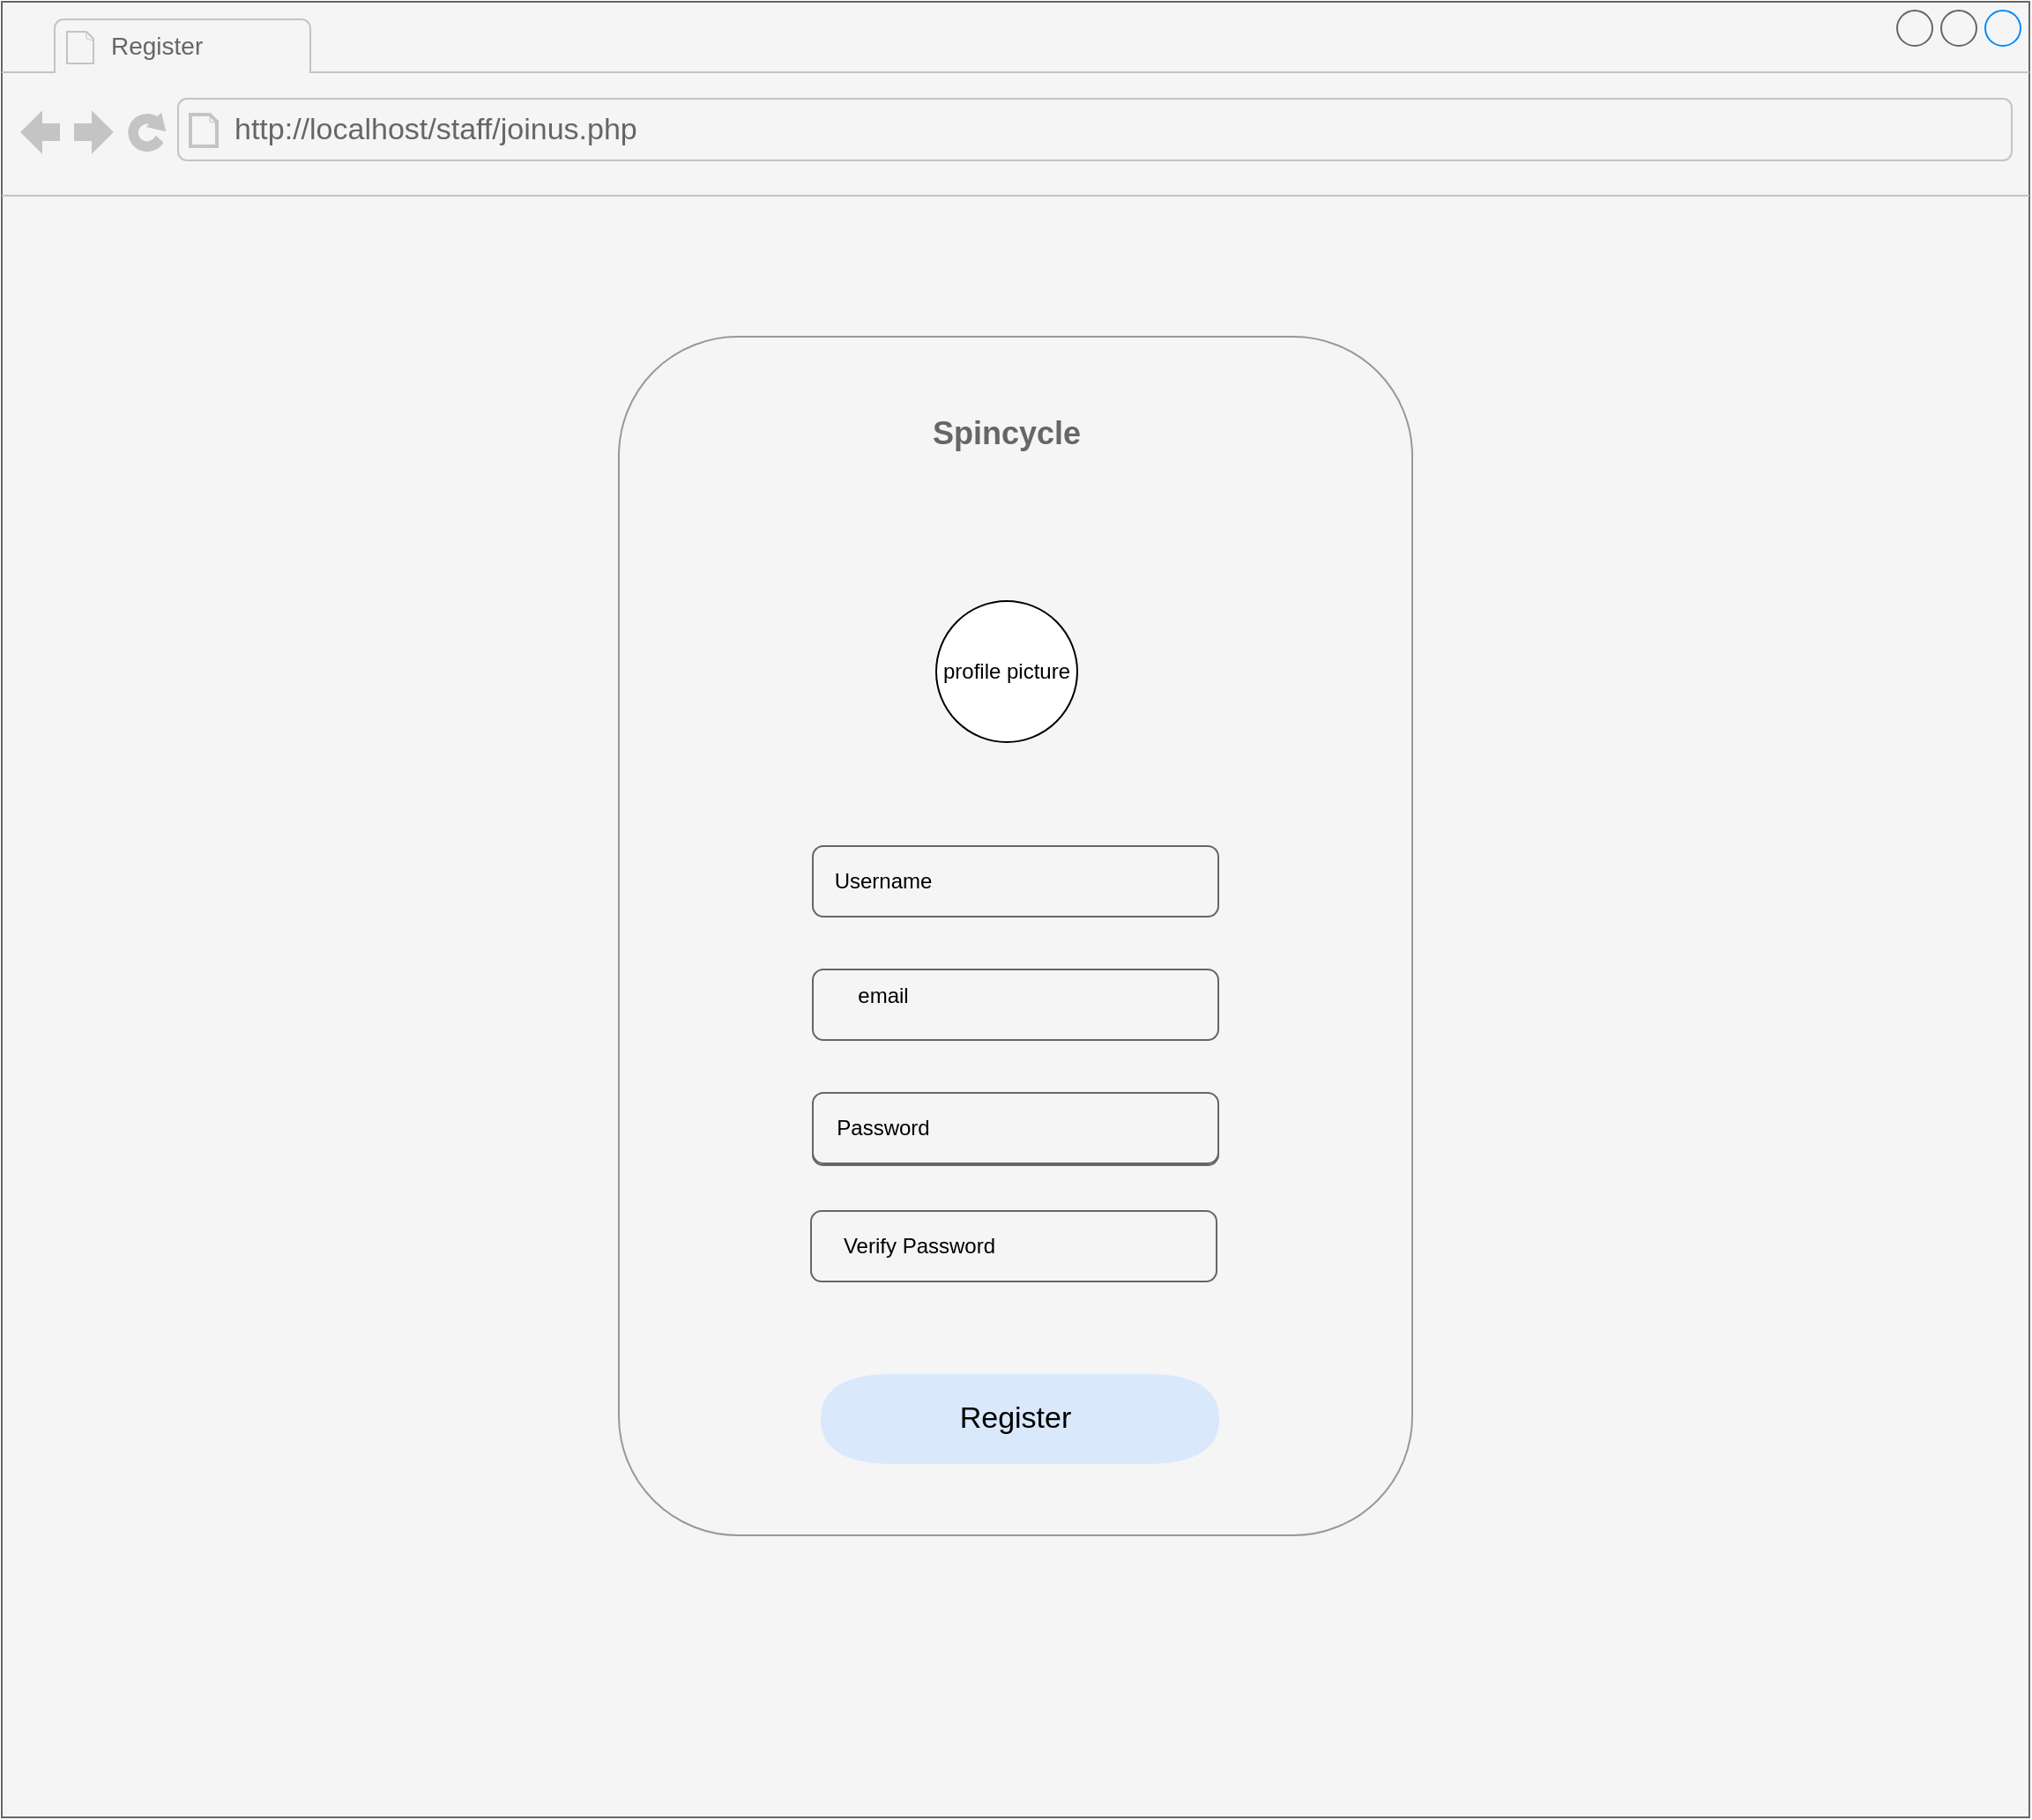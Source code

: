 <mxfile version="24.7.17">
  <diagram name="Page-1" id="lcxDYItrpUZwwGZDiOKl">
    <mxGraphModel dx="3000" dy="1491" grid="1" gridSize="10" guides="1" tooltips="1" connect="1" arrows="1" fold="1" page="1" pageScale="1" pageWidth="1200" pageHeight="1600" math="0" shadow="0">
      <root>
        <mxCell id="0" />
        <mxCell id="1" parent="0" />
        <mxCell id="XftjJ_hVDuX7Q3CUeh2v-1" value="" style="strokeWidth=1;shadow=0;dashed=0;align=center;html=1;shape=mxgraph.mockup.containers.browserWindow;rSize=0;strokeColor2=#008cff;strokeColor3=#c4c4c4;mainText=,;recursiveResize=0;movable=1;resizable=1;rotatable=1;deletable=1;editable=1;locked=0;connectable=1;labelBorderColor=default;fillColor=#f5f5f5;fontColor=#333333;strokeColor=#666666;" parent="1" vertex="1">
          <mxGeometry x="70" y="190" width="1150" height="1030" as="geometry" />
        </mxCell>
        <mxCell id="XftjJ_hVDuX7Q3CUeh2v-2" value="Register" style="strokeWidth=1;shadow=0;dashed=0;align=center;html=1;shape=mxgraph.mockup.containers.anchor;fontSize=14;fontColor=#666666;align=left;whiteSpace=wrap;movable=1;resizable=1;rotatable=1;deletable=1;editable=1;locked=0;connectable=1;" parent="XftjJ_hVDuX7Q3CUeh2v-1" vertex="1">
          <mxGeometry x="60" y="12" width="130" height="26" as="geometry" />
        </mxCell>
        <object label="http://localhost/staff/joinus.php" link="http://localhost/staff/deliveredorders.php" id="XftjJ_hVDuX7Q3CUeh2v-3">
          <mxCell style="strokeWidth=1;shadow=0;dashed=0;align=center;html=1;shape=mxgraph.mockup.containers.anchor;rSize=0;fontSize=17;fontColor=#666666;align=left;" parent="XftjJ_hVDuX7Q3CUeh2v-1" vertex="1">
            <mxGeometry x="130" y="60" width="250" height="26" as="geometry" />
          </mxCell>
        </object>
        <mxCell id="vTgFCR5DnPGkfmb_Sr8T-18" value="" style="rounded=1;whiteSpace=wrap;html=1;fillColor=#f5f5f5;fontColor=#333333;strokeColor=#666666;" parent="XftjJ_hVDuX7Q3CUeh2v-1" vertex="1">
          <mxGeometry x="460" y="620" width="230" height="40" as="geometry" />
        </mxCell>
        <mxCell id="yBq3BtFHDBc3tWL0lMd--1" value="" style="rounded=1;whiteSpace=wrap;html=1;fillColor=none;strokeColor=#999999;" vertex="1" parent="XftjJ_hVDuX7Q3CUeh2v-1">
          <mxGeometry x="350" y="190" width="450" height="680" as="geometry" />
        </mxCell>
        <mxCell id="yBq3BtFHDBc3tWL0lMd--2" value="Spincycle" style="text;html=1;align=center;verticalAlign=middle;whiteSpace=wrap;rounded=0;fontColor=#666666;fontStyle=1;fontSize=18;" vertex="1" parent="XftjJ_hVDuX7Q3CUeh2v-1">
          <mxGeometry x="540" y="230" width="60" height="30" as="geometry" />
        </mxCell>
        <mxCell id="yBq3BtFHDBc3tWL0lMd--3" value="" style="rounded=1;whiteSpace=wrap;html=1;fillColor=#f5f5f5;fontColor=#333333;strokeColor=#666666;" vertex="1" parent="XftjJ_hVDuX7Q3CUeh2v-1">
          <mxGeometry x="460" y="619" width="230" height="40" as="geometry" />
        </mxCell>
        <mxCell id="yBq3BtFHDBc3tWL0lMd--4" value="" style="shape=or;whiteSpace=wrap;html=1;rotation=-180;fillColor=#dae8fc;strokeColor=#DAE8FC;" vertex="1" parent="XftjJ_hVDuX7Q3CUeh2v-1">
          <mxGeometry x="465" y="779" width="40" height="50" as="geometry" />
        </mxCell>
        <mxCell id="yBq3BtFHDBc3tWL0lMd--5" value="" style="shape=or;whiteSpace=wrap;html=1;rotation=0;strokeColor=#DAE8FC;fillColor=#DAE8FC;" vertex="1" parent="XftjJ_hVDuX7Q3CUeh2v-1">
          <mxGeometry x="650" y="779" width="40" height="50" as="geometry" />
        </mxCell>
        <mxCell id="yBq3BtFHDBc3tWL0lMd--6" value="" style="rounded=0;whiteSpace=wrap;html=1;strokeColor=#DAE8FC;fillColor=#dae8fc;" vertex="1" parent="XftjJ_hVDuX7Q3CUeh2v-1">
          <mxGeometry x="505" y="779" width="145" height="50" as="geometry" />
        </mxCell>
        <mxCell id="yBq3BtFHDBc3tWL0lMd--8" value="" style="rounded=1;whiteSpace=wrap;html=1;fillColor=#f5f5f5;fontColor=#333333;strokeColor=#666666;" vertex="1" parent="XftjJ_hVDuX7Q3CUeh2v-1">
          <mxGeometry x="460" y="479" width="230" height="40" as="geometry" />
        </mxCell>
        <mxCell id="yBq3BtFHDBc3tWL0lMd--7" value="" style="rounded=1;whiteSpace=wrap;html=1;fillColor=#f5f5f5;fontColor=#333333;strokeColor=#666666;" vertex="1" parent="XftjJ_hVDuX7Q3CUeh2v-1">
          <mxGeometry x="460" y="549" width="230" height="40" as="geometry" />
        </mxCell>
        <mxCell id="yBq3BtFHDBc3tWL0lMd--11" value="Register" style="text;html=1;align=center;verticalAlign=middle;whiteSpace=wrap;rounded=0;fontSize=17;" vertex="1" parent="XftjJ_hVDuX7Q3CUeh2v-1">
          <mxGeometry x="545" y="789" width="60" height="30" as="geometry" />
        </mxCell>
        <mxCell id="yBq3BtFHDBc3tWL0lMd--12" value="Username" style="text;html=1;align=center;verticalAlign=middle;whiteSpace=wrap;rounded=0;" vertex="1" parent="XftjJ_hVDuX7Q3CUeh2v-1">
          <mxGeometry x="470" y="484" width="60" height="30" as="geometry" />
        </mxCell>
        <mxCell id="yBq3BtFHDBc3tWL0lMd--13" value="email" style="text;html=1;align=center;verticalAlign=middle;whiteSpace=wrap;rounded=0;" vertex="1" parent="XftjJ_hVDuX7Q3CUeh2v-1">
          <mxGeometry x="470" y="549" width="60" height="30" as="geometry" />
        </mxCell>
        <mxCell id="yBq3BtFHDBc3tWL0lMd--14" value="Password" style="text;html=1;align=center;verticalAlign=middle;whiteSpace=wrap;rounded=0;" vertex="1" parent="XftjJ_hVDuX7Q3CUeh2v-1">
          <mxGeometry x="470" y="619" width="60" height="40" as="geometry" />
        </mxCell>
        <mxCell id="yBq3BtFHDBc3tWL0lMd--18" value="profile picture" style="ellipse;whiteSpace=wrap;html=1;aspect=fixed;" vertex="1" parent="XftjJ_hVDuX7Q3CUeh2v-1">
          <mxGeometry x="530" y="340" width="80" height="80" as="geometry" />
        </mxCell>
        <mxCell id="yBq3BtFHDBc3tWL0lMd--15" value="Verfy Password" style="text;html=1;align=center;verticalAlign=middle;whiteSpace=wrap;rounded=0;" vertex="1" parent="1">
          <mxGeometry x="560" y="876" width="118" height="40" as="geometry" />
        </mxCell>
        <mxCell id="yBq3BtFHDBc3tWL0lMd--16" value="" style="rounded=1;whiteSpace=wrap;html=1;fillColor=#f5f5f5;fontColor=#333333;strokeColor=#666666;" vertex="1" parent="1">
          <mxGeometry x="529" y="876" width="230" height="40" as="geometry" />
        </mxCell>
        <mxCell id="yBq3BtFHDBc3tWL0lMd--17" value="Verify Password" style="text;html=1;align=center;verticalAlign=middle;whiteSpace=wrap;rounded=0;" vertex="1" parent="1">
          <mxGeometry x="536" y="881" width="109" height="30" as="geometry" />
        </mxCell>
      </root>
    </mxGraphModel>
  </diagram>
</mxfile>
